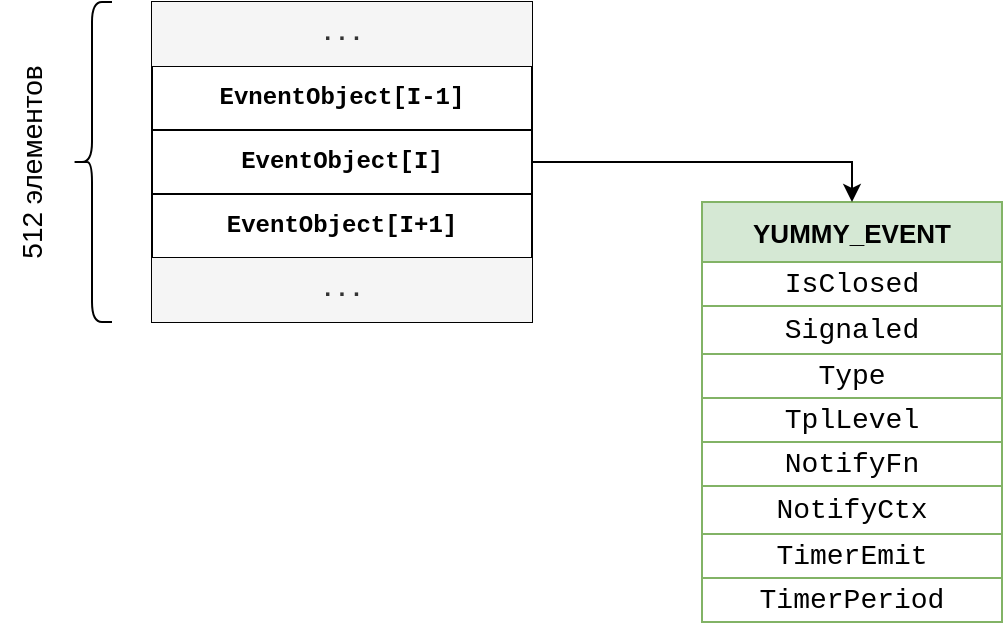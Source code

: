 <mxfile version="26.1.1">
  <diagram name="Page-1" id="aGSPd7rXNpsMBcdFITat">
    <mxGraphModel dx="1114" dy="665" grid="1" gridSize="10" guides="1" tooltips="1" connect="1" arrows="1" fold="1" page="1" pageScale="1" pageWidth="827" pageHeight="1169" math="0" shadow="0">
      <root>
        <mxCell id="0" />
        <mxCell id="1" parent="0" />
        <mxCell id="0918lDWwyl2tyJ0I1Gjq-14" value="YUMMY_EVENT" style="shape=table;startSize=30;container=1;collapsible=0;childLayout=tableLayout;fontFamily=Helvetica;fontStyle=1;fillColor=#d5e8d4;strokeColor=#82b366;fontSize=13;" vertex="1" parent="1">
          <mxGeometry x="380" y="130" width="150" height="210" as="geometry" />
        </mxCell>
        <mxCell id="0918lDWwyl2tyJ0I1Gjq-15" value="" style="shape=tableRow;horizontal=0;startSize=0;swimlaneHead=0;swimlaneBody=0;strokeColor=inherit;top=0;left=0;bottom=0;right=0;collapsible=0;dropTarget=0;fillColor=none;points=[[0,0.5],[1,0.5]];portConstraint=eastwest;fontSize=12;" vertex="1" parent="0918lDWwyl2tyJ0I1Gjq-14">
          <mxGeometry y="30" width="150" height="22" as="geometry" />
        </mxCell>
        <mxCell id="0918lDWwyl2tyJ0I1Gjq-16" value="IsClosed" style="shape=partialRectangle;html=1;whiteSpace=wrap;connectable=0;strokeColor=inherit;overflow=hidden;fillColor=none;top=0;left=0;bottom=0;right=0;pointerEvents=1;fontFamily=Courier New;fontSize=14;" vertex="1" parent="0918lDWwyl2tyJ0I1Gjq-15">
          <mxGeometry width="150" height="22" as="geometry">
            <mxRectangle width="150" height="22" as="alternateBounds" />
          </mxGeometry>
        </mxCell>
        <mxCell id="0918lDWwyl2tyJ0I1Gjq-17" value="" style="shape=tableRow;horizontal=0;startSize=0;swimlaneHead=0;swimlaneBody=0;strokeColor=inherit;top=0;left=0;bottom=0;right=0;collapsible=0;dropTarget=0;fillColor=none;points=[[0,0.5],[1,0.5]];portConstraint=eastwest;fontSize=12;" vertex="1" parent="0918lDWwyl2tyJ0I1Gjq-14">
          <mxGeometry y="52" width="150" height="24" as="geometry" />
        </mxCell>
        <mxCell id="0918lDWwyl2tyJ0I1Gjq-18" value="Signaled" style="shape=partialRectangle;html=1;whiteSpace=wrap;connectable=0;strokeColor=inherit;overflow=hidden;fillColor=none;top=0;left=0;bottom=0;right=0;pointerEvents=1;fontFamily=Courier New;fontSize=14;" vertex="1" parent="0918lDWwyl2tyJ0I1Gjq-17">
          <mxGeometry width="150" height="24" as="geometry">
            <mxRectangle width="150" height="24" as="alternateBounds" />
          </mxGeometry>
        </mxCell>
        <mxCell id="0918lDWwyl2tyJ0I1Gjq-19" value="" style="shape=tableRow;horizontal=0;startSize=0;swimlaneHead=0;swimlaneBody=0;strokeColor=inherit;top=0;left=0;bottom=0;right=0;collapsible=0;dropTarget=0;fillColor=none;points=[[0,0.5],[1,0.5]];portConstraint=eastwest;fontSize=12;" vertex="1" parent="0918lDWwyl2tyJ0I1Gjq-14">
          <mxGeometry y="76" width="150" height="22" as="geometry" />
        </mxCell>
        <mxCell id="0918lDWwyl2tyJ0I1Gjq-20" value="Type" style="shape=partialRectangle;html=1;whiteSpace=wrap;connectable=0;strokeColor=inherit;overflow=hidden;fillColor=none;top=0;left=0;bottom=0;right=0;pointerEvents=1;fontFamily=Courier New;fontSize=14;" vertex="1" parent="0918lDWwyl2tyJ0I1Gjq-19">
          <mxGeometry width="150" height="22" as="geometry">
            <mxRectangle width="150" height="22" as="alternateBounds" />
          </mxGeometry>
        </mxCell>
        <mxCell id="0918lDWwyl2tyJ0I1Gjq-21" value="" style="shape=tableRow;horizontal=0;startSize=0;swimlaneHead=0;swimlaneBody=0;strokeColor=inherit;top=0;left=0;bottom=0;right=0;collapsible=0;dropTarget=0;fillColor=none;points=[[0,0.5],[1,0.5]];portConstraint=eastwest;fontSize=12;" vertex="1" parent="0918lDWwyl2tyJ0I1Gjq-14">
          <mxGeometry y="98" width="150" height="22" as="geometry" />
        </mxCell>
        <mxCell id="0918lDWwyl2tyJ0I1Gjq-22" value="TplLevel" style="shape=partialRectangle;html=1;whiteSpace=wrap;connectable=0;strokeColor=inherit;overflow=hidden;fillColor=none;top=0;left=0;bottom=0;right=0;pointerEvents=1;fontFamily=Courier New;fontSize=14;" vertex="1" parent="0918lDWwyl2tyJ0I1Gjq-21">
          <mxGeometry width="150" height="22" as="geometry">
            <mxRectangle width="150" height="22" as="alternateBounds" />
          </mxGeometry>
        </mxCell>
        <mxCell id="0918lDWwyl2tyJ0I1Gjq-23" value="" style="shape=tableRow;horizontal=0;startSize=0;swimlaneHead=0;swimlaneBody=0;strokeColor=inherit;top=0;left=0;bottom=0;right=0;collapsible=0;dropTarget=0;fillColor=none;points=[[0,0.5],[1,0.5]];portConstraint=eastwest;fontSize=12;" vertex="1" parent="0918lDWwyl2tyJ0I1Gjq-14">
          <mxGeometry y="120" width="150" height="22" as="geometry" />
        </mxCell>
        <mxCell id="0918lDWwyl2tyJ0I1Gjq-24" value="NotifyFn" style="shape=partialRectangle;html=1;whiteSpace=wrap;connectable=0;strokeColor=inherit;overflow=hidden;fillColor=none;top=0;left=0;bottom=0;right=0;pointerEvents=1;fontFamily=Courier New;fontSize=14;" vertex="1" parent="0918lDWwyl2tyJ0I1Gjq-23">
          <mxGeometry width="150" height="22" as="geometry">
            <mxRectangle width="150" height="22" as="alternateBounds" />
          </mxGeometry>
        </mxCell>
        <mxCell id="0918lDWwyl2tyJ0I1Gjq-25" value="" style="shape=tableRow;horizontal=0;startSize=0;swimlaneHead=0;swimlaneBody=0;strokeColor=inherit;top=0;left=0;bottom=0;right=0;collapsible=0;dropTarget=0;fillColor=none;points=[[0,0.5],[1,0.5]];portConstraint=eastwest;fontSize=12;" vertex="1" parent="0918lDWwyl2tyJ0I1Gjq-14">
          <mxGeometry y="142" width="150" height="24" as="geometry" />
        </mxCell>
        <mxCell id="0918lDWwyl2tyJ0I1Gjq-26" value="NotifyCtx" style="shape=partialRectangle;html=1;whiteSpace=wrap;connectable=0;strokeColor=inherit;overflow=hidden;fillColor=none;top=0;left=0;bottom=0;right=0;pointerEvents=1;fontFamily=Courier New;fontSize=14;" vertex="1" parent="0918lDWwyl2tyJ0I1Gjq-25">
          <mxGeometry width="150" height="24" as="geometry">
            <mxRectangle width="150" height="24" as="alternateBounds" />
          </mxGeometry>
        </mxCell>
        <mxCell id="0918lDWwyl2tyJ0I1Gjq-27" value="" style="shape=tableRow;horizontal=0;startSize=0;swimlaneHead=0;swimlaneBody=0;strokeColor=inherit;top=0;left=0;bottom=0;right=0;collapsible=0;dropTarget=0;fillColor=none;points=[[0,0.5],[1,0.5]];portConstraint=eastwest;fontSize=12;" vertex="1" parent="0918lDWwyl2tyJ0I1Gjq-14">
          <mxGeometry y="166" width="150" height="22" as="geometry" />
        </mxCell>
        <mxCell id="0918lDWwyl2tyJ0I1Gjq-28" value="TimerEmit" style="shape=partialRectangle;html=1;whiteSpace=wrap;connectable=0;strokeColor=inherit;overflow=hidden;fillColor=none;top=0;left=0;bottom=0;right=0;pointerEvents=1;fontFamily=Courier New;fontSize=14;" vertex="1" parent="0918lDWwyl2tyJ0I1Gjq-27">
          <mxGeometry width="150" height="22" as="geometry">
            <mxRectangle width="150" height="22" as="alternateBounds" />
          </mxGeometry>
        </mxCell>
        <mxCell id="0918lDWwyl2tyJ0I1Gjq-29" value="" style="shape=tableRow;horizontal=0;startSize=0;swimlaneHead=0;swimlaneBody=0;strokeColor=inherit;top=0;left=0;bottom=0;right=0;collapsible=0;dropTarget=0;fillColor=none;points=[[0,0.5],[1,0.5]];portConstraint=eastwest;fontSize=12;" vertex="1" parent="0918lDWwyl2tyJ0I1Gjq-14">
          <mxGeometry y="188" width="150" height="22" as="geometry" />
        </mxCell>
        <mxCell id="0918lDWwyl2tyJ0I1Gjq-30" value="TimerPeriod" style="shape=partialRectangle;html=1;whiteSpace=wrap;connectable=0;strokeColor=inherit;overflow=hidden;fillColor=none;top=0;left=0;bottom=0;right=0;pointerEvents=1;fontFamily=Courier New;fontSize=14;" vertex="1" parent="0918lDWwyl2tyJ0I1Gjq-29">
          <mxGeometry width="150" height="22" as="geometry">
            <mxRectangle width="150" height="22" as="alternateBounds" />
          </mxGeometry>
        </mxCell>
        <mxCell id="0918lDWwyl2tyJ0I1Gjq-31" value="" style="group" vertex="1" connectable="0" parent="1">
          <mxGeometry x="30" y="30" width="265" height="160" as="geometry" />
        </mxCell>
        <mxCell id="0918lDWwyl2tyJ0I1Gjq-1" value="" style="shape=table;startSize=0;container=1;collapsible=0;childLayout=tableLayout;" vertex="1" parent="0918lDWwyl2tyJ0I1Gjq-31">
          <mxGeometry x="75" width="190" height="160" as="geometry" />
        </mxCell>
        <mxCell id="0918lDWwyl2tyJ0I1Gjq-2" value="" style="shape=tableRow;horizontal=0;startSize=0;swimlaneHead=0;swimlaneBody=0;strokeColor=inherit;top=0;left=0;bottom=0;right=0;collapsible=0;dropTarget=0;fillColor=none;points=[[0,0.5],[1,0.5]];portConstraint=eastwest;" vertex="1" parent="0918lDWwyl2tyJ0I1Gjq-1">
          <mxGeometry width="190" height="32" as="geometry" />
        </mxCell>
        <mxCell id="0918lDWwyl2tyJ0I1Gjq-3" value="..." style="shape=partialRectangle;html=1;whiteSpace=wrap;connectable=0;strokeColor=#666666;overflow=hidden;fillColor=#f5f5f5;top=0;left=0;bottom=0;right=0;pointerEvents=1;fontFamily=Courier New;fontStyle=1;fontColor=#333333;" vertex="1" parent="0918lDWwyl2tyJ0I1Gjq-2">
          <mxGeometry width="190" height="32" as="geometry">
            <mxRectangle width="190" height="32" as="alternateBounds" />
          </mxGeometry>
        </mxCell>
        <mxCell id="0918lDWwyl2tyJ0I1Gjq-4" value="" style="shape=tableRow;horizontal=0;startSize=0;swimlaneHead=0;swimlaneBody=0;strokeColor=inherit;top=0;left=0;bottom=0;right=0;collapsible=0;dropTarget=0;fillColor=none;points=[[0,0.5],[1,0.5]];portConstraint=eastwest;" vertex="1" parent="0918lDWwyl2tyJ0I1Gjq-1">
          <mxGeometry y="32" width="190" height="32" as="geometry" />
        </mxCell>
        <mxCell id="0918lDWwyl2tyJ0I1Gjq-5" value="EvnentObject[I-1]" style="shape=partialRectangle;html=1;whiteSpace=wrap;connectable=0;strokeColor=inherit;overflow=hidden;fillColor=none;top=0;left=0;bottom=0;right=0;pointerEvents=1;fontFamily=Courier New;fontStyle=1" vertex="1" parent="0918lDWwyl2tyJ0I1Gjq-4">
          <mxGeometry width="190" height="32" as="geometry">
            <mxRectangle width="190" height="32" as="alternateBounds" />
          </mxGeometry>
        </mxCell>
        <mxCell id="0918lDWwyl2tyJ0I1Gjq-6" value="" style="shape=tableRow;horizontal=0;startSize=0;swimlaneHead=0;swimlaneBody=0;strokeColor=inherit;top=0;left=0;bottom=0;right=0;collapsible=0;dropTarget=0;fillColor=none;points=[[0,0.5],[1,0.5]];portConstraint=eastwest;" vertex="1" parent="0918lDWwyl2tyJ0I1Gjq-1">
          <mxGeometry y="64" width="190" height="32" as="geometry" />
        </mxCell>
        <mxCell id="0918lDWwyl2tyJ0I1Gjq-7" value="EventObject[I]" style="shape=partialRectangle;html=1;whiteSpace=wrap;connectable=0;strokeColor=inherit;overflow=hidden;fillColor=none;top=0;left=0;bottom=0;right=0;pointerEvents=1;fontFamily=Courier New;fontStyle=1" vertex="1" parent="0918lDWwyl2tyJ0I1Gjq-6">
          <mxGeometry width="190" height="32" as="geometry">
            <mxRectangle width="190" height="32" as="alternateBounds" />
          </mxGeometry>
        </mxCell>
        <mxCell id="0918lDWwyl2tyJ0I1Gjq-8" value="" style="shape=tableRow;horizontal=0;startSize=0;swimlaneHead=0;swimlaneBody=0;strokeColor=inherit;top=0;left=0;bottom=0;right=0;collapsible=0;dropTarget=0;fillColor=none;points=[[0,0.5],[1,0.5]];portConstraint=eastwest;" vertex="1" parent="0918lDWwyl2tyJ0I1Gjq-1">
          <mxGeometry y="96" width="190" height="32" as="geometry" />
        </mxCell>
        <mxCell id="0918lDWwyl2tyJ0I1Gjq-9" value="EventObject[I+1]" style="shape=partialRectangle;html=1;whiteSpace=wrap;connectable=0;strokeColor=inherit;overflow=hidden;fillColor=none;top=0;left=0;bottom=0;right=0;pointerEvents=1;fontFamily=Courier New;fontStyle=1" vertex="1" parent="0918lDWwyl2tyJ0I1Gjq-8">
          <mxGeometry width="190" height="32" as="geometry">
            <mxRectangle width="190" height="32" as="alternateBounds" />
          </mxGeometry>
        </mxCell>
        <mxCell id="0918lDWwyl2tyJ0I1Gjq-10" value="" style="shape=tableRow;horizontal=0;startSize=0;swimlaneHead=0;swimlaneBody=0;strokeColor=inherit;top=0;left=0;bottom=0;right=0;collapsible=0;dropTarget=0;fillColor=none;points=[[0,0.5],[1,0.5]];portConstraint=eastwest;" vertex="1" parent="0918lDWwyl2tyJ0I1Gjq-1">
          <mxGeometry y="128" width="190" height="32" as="geometry" />
        </mxCell>
        <mxCell id="0918lDWwyl2tyJ0I1Gjq-11" value="..." style="shape=partialRectangle;html=1;whiteSpace=wrap;connectable=0;strokeColor=#666666;overflow=hidden;fillColor=#f5f5f5;top=0;left=0;bottom=0;right=0;pointerEvents=1;fontFamily=Courier New;fontStyle=1;fontColor=#333333;" vertex="1" parent="0918lDWwyl2tyJ0I1Gjq-10">
          <mxGeometry width="190" height="32" as="geometry">
            <mxRectangle width="190" height="32" as="alternateBounds" />
          </mxGeometry>
        </mxCell>
        <mxCell id="0918lDWwyl2tyJ0I1Gjq-12" value="" style="shape=curlyBracket;whiteSpace=wrap;html=1;rounded=1;labelPosition=left;verticalLabelPosition=middle;align=right;verticalAlign=middle;" vertex="1" parent="0918lDWwyl2tyJ0I1Gjq-31">
          <mxGeometry x="35" width="20" height="160" as="geometry" />
        </mxCell>
        <mxCell id="0918lDWwyl2tyJ0I1Gjq-13" value="512 элементов" style="text;html=1;align=center;verticalAlign=middle;whiteSpace=wrap;rounded=0;rotation=-90;fontSize=14;" vertex="1" parent="0918lDWwyl2tyJ0I1Gjq-31">
          <mxGeometry x="-35" y="65" width="100" height="30" as="geometry" />
        </mxCell>
        <mxCell id="0918lDWwyl2tyJ0I1Gjq-32" style="edgeStyle=orthogonalEdgeStyle;rounded=0;orthogonalLoop=1;jettySize=auto;html=1;exitX=1;exitY=0.5;exitDx=0;exitDy=0;entryX=0.5;entryY=0;entryDx=0;entryDy=0;" edge="1" parent="1" source="0918lDWwyl2tyJ0I1Gjq-6" target="0918lDWwyl2tyJ0I1Gjq-14">
          <mxGeometry relative="1" as="geometry" />
        </mxCell>
      </root>
    </mxGraphModel>
  </diagram>
</mxfile>
